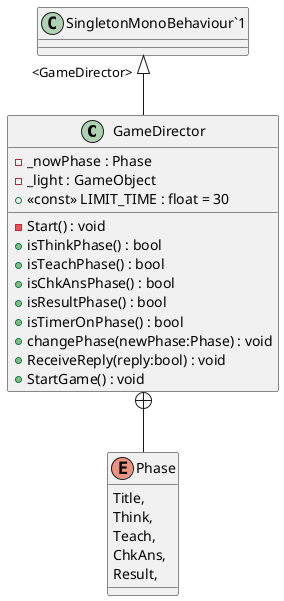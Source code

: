 @startuml
class GameDirector {
    - _nowPhase : Phase
    - _light : GameObject
    + <<const>> LIMIT_TIME : float = 30
    - Start() : void
    + isThinkPhase() : bool
    + isTeachPhase() : bool
    + isChkAnsPhase() : bool
    + isResultPhase() : bool
    + isTimerOnPhase() : bool
    + changePhase(newPhase:Phase) : void
    + ReceiveReply(reply:bool) : void
    + StartGame() : void
}
enum Phase {
    Title,
    Think,
    Teach,
    ChkAns,
    Result,
}
"SingletonMonoBehaviour`1" "<GameDirector>" <|-- GameDirector
GameDirector +-- Phase
@enduml
